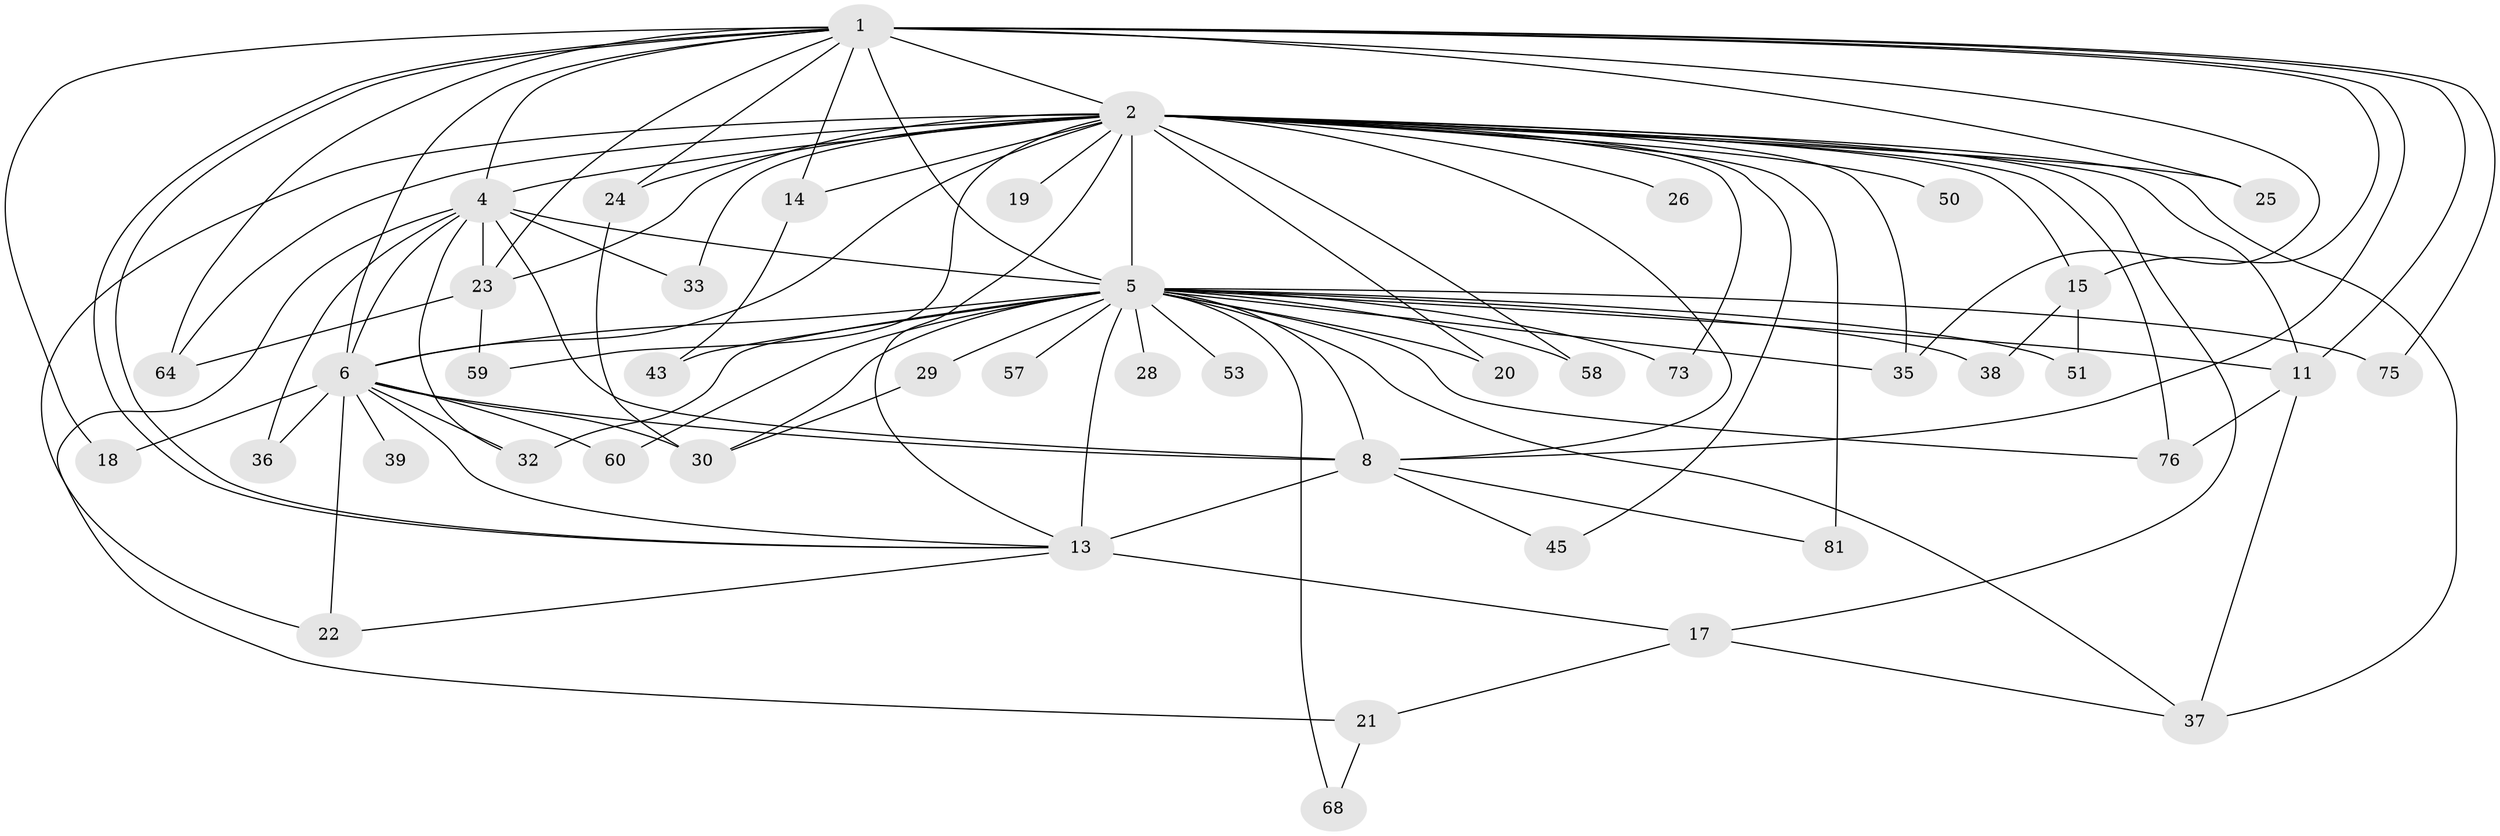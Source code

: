 // original degree distribution, {22: 0.011111111111111112, 11: 0.011111111111111112, 35: 0.011111111111111112, 16: 0.011111111111111112, 18: 0.011111111111111112, 10: 0.022222222222222223, 15: 0.011111111111111112, 14: 0.011111111111111112, 19: 0.011111111111111112, 37: 0.011111111111111112, 5: 0.03333333333333333, 3: 0.2222222222222222, 4: 0.06666666666666667, 6: 0.011111111111111112, 2: 0.5444444444444444}
// Generated by graph-tools (version 1.1) at 2025/13/03/09/25 04:13:44]
// undirected, 45 vertices, 100 edges
graph export_dot {
graph [start="1"]
  node [color=gray90,style=filled];
  1;
  2 [super="+3+78+48+7"];
  4 [super="+62"];
  5 [super="+10"];
  6 [super="+9"];
  8;
  11 [super="+34"];
  13 [super="+77+56+52"];
  14;
  15;
  17 [super="+41"];
  18;
  19;
  20;
  21;
  22 [super="+61"];
  23 [super="+46"];
  24 [super="+67"];
  25;
  26;
  28;
  29;
  30 [super="+79"];
  32;
  33;
  35 [super="+49"];
  36;
  37 [super="+55"];
  38;
  39;
  43;
  45;
  50;
  51;
  53;
  57;
  58 [super="+88"];
  59;
  60;
  64 [super="+66"];
  68;
  73;
  75;
  76 [super="+86"];
  81;
  1 -- 2 [weight=3];
  1 -- 4;
  1 -- 5 [weight=3];
  1 -- 6 [weight=2];
  1 -- 8;
  1 -- 13;
  1 -- 13;
  1 -- 14;
  1 -- 15;
  1 -- 18;
  1 -- 23;
  1 -- 24;
  1 -- 25;
  1 -- 35;
  1 -- 64;
  1 -- 75;
  1 -- 11;
  2 -- 4 [weight=3];
  2 -- 5 [weight=12];
  2 -- 6 [weight=9];
  2 -- 8 [weight=3];
  2 -- 73;
  2 -- 11 [weight=2];
  2 -- 76;
  2 -- 14;
  2 -- 15;
  2 -- 17;
  2 -- 81;
  2 -- 19 [weight=2];
  2 -- 20;
  2 -- 22;
  2 -- 23 [weight=2];
  2 -- 24;
  2 -- 25;
  2 -- 26 [weight=2];
  2 -- 35 [weight=3];
  2 -- 45;
  2 -- 50 [weight=2];
  2 -- 58;
  2 -- 59;
  2 -- 64;
  2 -- 33;
  2 -- 37;
  2 -- 13;
  4 -- 5 [weight=3];
  4 -- 6 [weight=2];
  4 -- 8;
  4 -- 21;
  4 -- 32;
  4 -- 33;
  4 -- 36;
  4 -- 23 [weight=2];
  5 -- 6 [weight=4];
  5 -- 8 [weight=3];
  5 -- 20 [weight=2];
  5 -- 29 [weight=2];
  5 -- 43;
  5 -- 51;
  5 -- 73;
  5 -- 75;
  5 -- 76;
  5 -- 30;
  5 -- 35;
  5 -- 68;
  5 -- 11 [weight=2];
  5 -- 13 [weight=3];
  5 -- 28;
  5 -- 32;
  5 -- 38;
  5 -- 53;
  5 -- 57;
  5 -- 58;
  5 -- 60;
  5 -- 37;
  6 -- 8 [weight=2];
  6 -- 39 [weight=2];
  6 -- 32;
  6 -- 36;
  6 -- 13;
  6 -- 18;
  6 -- 22;
  6 -- 60;
  6 -- 30;
  8 -- 45;
  8 -- 81;
  8 -- 13 [weight=2];
  11 -- 76;
  11 -- 37;
  13 -- 17;
  13 -- 22;
  14 -- 43;
  15 -- 38;
  15 -- 51;
  17 -- 21;
  17 -- 37;
  21 -- 68;
  23 -- 64;
  23 -- 59;
  24 -- 30;
  29 -- 30;
}
